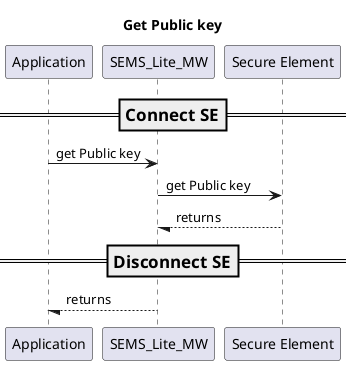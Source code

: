@startuml

    title Get Public key

    participant app as "Application"
    participant SEMSLiteAgent as "SEMS_Lite_MW"
    === Connect SE ==
    participant "Secure Element" as se

    app -> SEMSLiteAgent : get Public key
	SEMSLiteAgent -> se : get Public key
    SEMSLiteAgent \-- se : returns
	=== Disconnect SE ==
    app \-- SEMSLiteAgent : returns
	
@enduml
